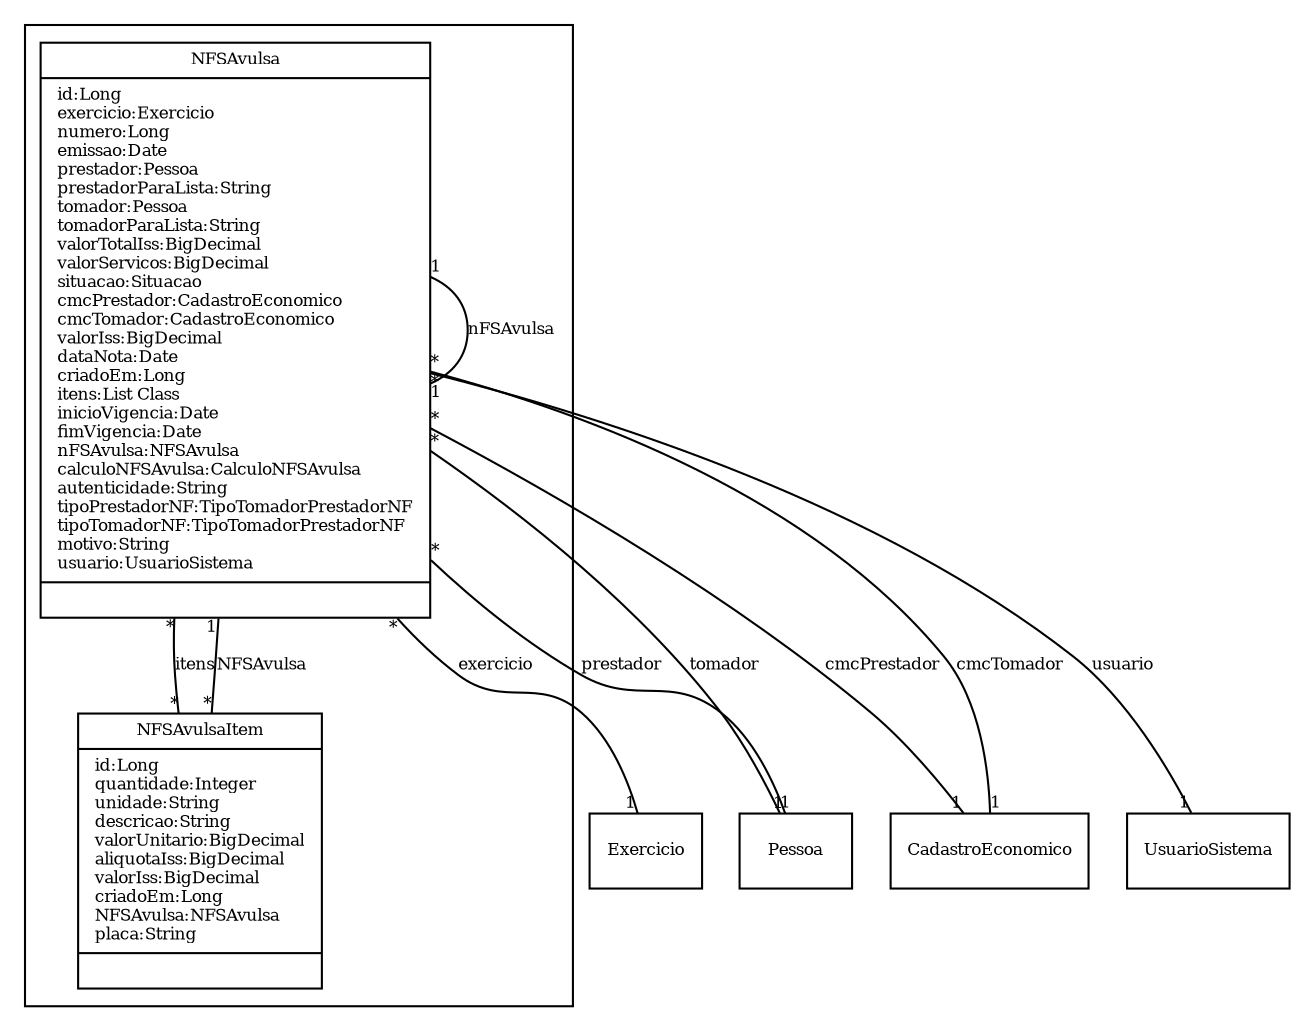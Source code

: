 digraph G{
fontname = "Times-Roman"
fontsize = 8

node [
        fontname = "Times-Roman"
        fontsize = 8
        shape = "record"
]

edge [
        fontname = "Times-Roman"
        fontsize = 8
]

subgraph clusterEMISSAO_DE_NOTA_FISCAL_AVULSA
{
NFSAvulsa [label = "{NFSAvulsa|id:Long\lexercicio:Exercicio\lnumero:Long\lemissao:Date\lprestador:Pessoa\lprestadorParaLista:String\ltomador:Pessoa\ltomadorParaLista:String\lvalorTotalIss:BigDecimal\lvalorServicos:BigDecimal\lsituacao:Situacao\lcmcPrestador:CadastroEconomico\lcmcTomador:CadastroEconomico\lvalorIss:BigDecimal\ldataNota:Date\lcriadoEm:Long\litens:List Class\linicioVigencia:Date\lfimVigencia:Date\lnFSAvulsa:NFSAvulsa\lcalculoNFSAvulsa:CalculoNFSAvulsa\lautenticidade:String\ltipoPrestadorNF:TipoTomadorPrestadorNF\ltipoTomadorNF:TipoTomadorPrestadorNF\lmotivo:String\lusuario:UsuarioSistema\l|\l}"]
NFSAvulsaItem [label = "{NFSAvulsaItem|id:Long\lquantidade:Integer\lunidade:String\ldescricao:String\lvalorUnitario:BigDecimal\laliquotaIss:BigDecimal\lvalorIss:BigDecimal\lcriadoEm:Long\lNFSAvulsa:NFSAvulsa\lplaca:String\l|\l}"]
}
edge [arrowhead = "none" headlabel = "1" taillabel = "*"] NFSAvulsa -> Exercicio [label = "exercicio"]
edge [arrowhead = "none" headlabel = "1" taillabel = "*"] NFSAvulsa -> Pessoa [label = "prestador"]
edge [arrowhead = "none" headlabel = "1" taillabel = "*"] NFSAvulsa -> Pessoa [label = "tomador"]
edge [arrowhead = "none" headlabel = "1" taillabel = "*"] NFSAvulsa -> CadastroEconomico [label = "cmcPrestador"]
edge [arrowhead = "none" headlabel = "1" taillabel = "*"] NFSAvulsa -> CadastroEconomico [label = "cmcTomador"]
edge [arrowhead = "none" headlabel = "*" taillabel = "*"] NFSAvulsa -> NFSAvulsaItem [label = "itens"]
edge [arrowhead = "none" headlabel = "1" taillabel = "1"] NFSAvulsa -> NFSAvulsa [label = "nFSAvulsa"]
edge [arrowhead = "none" headlabel = "1" taillabel = "*"] NFSAvulsa -> UsuarioSistema [label = "usuario"]
edge [arrowhead = "none" headlabel = "1" taillabel = "*"] NFSAvulsaItem -> NFSAvulsa [label = "NFSAvulsa"]
}
